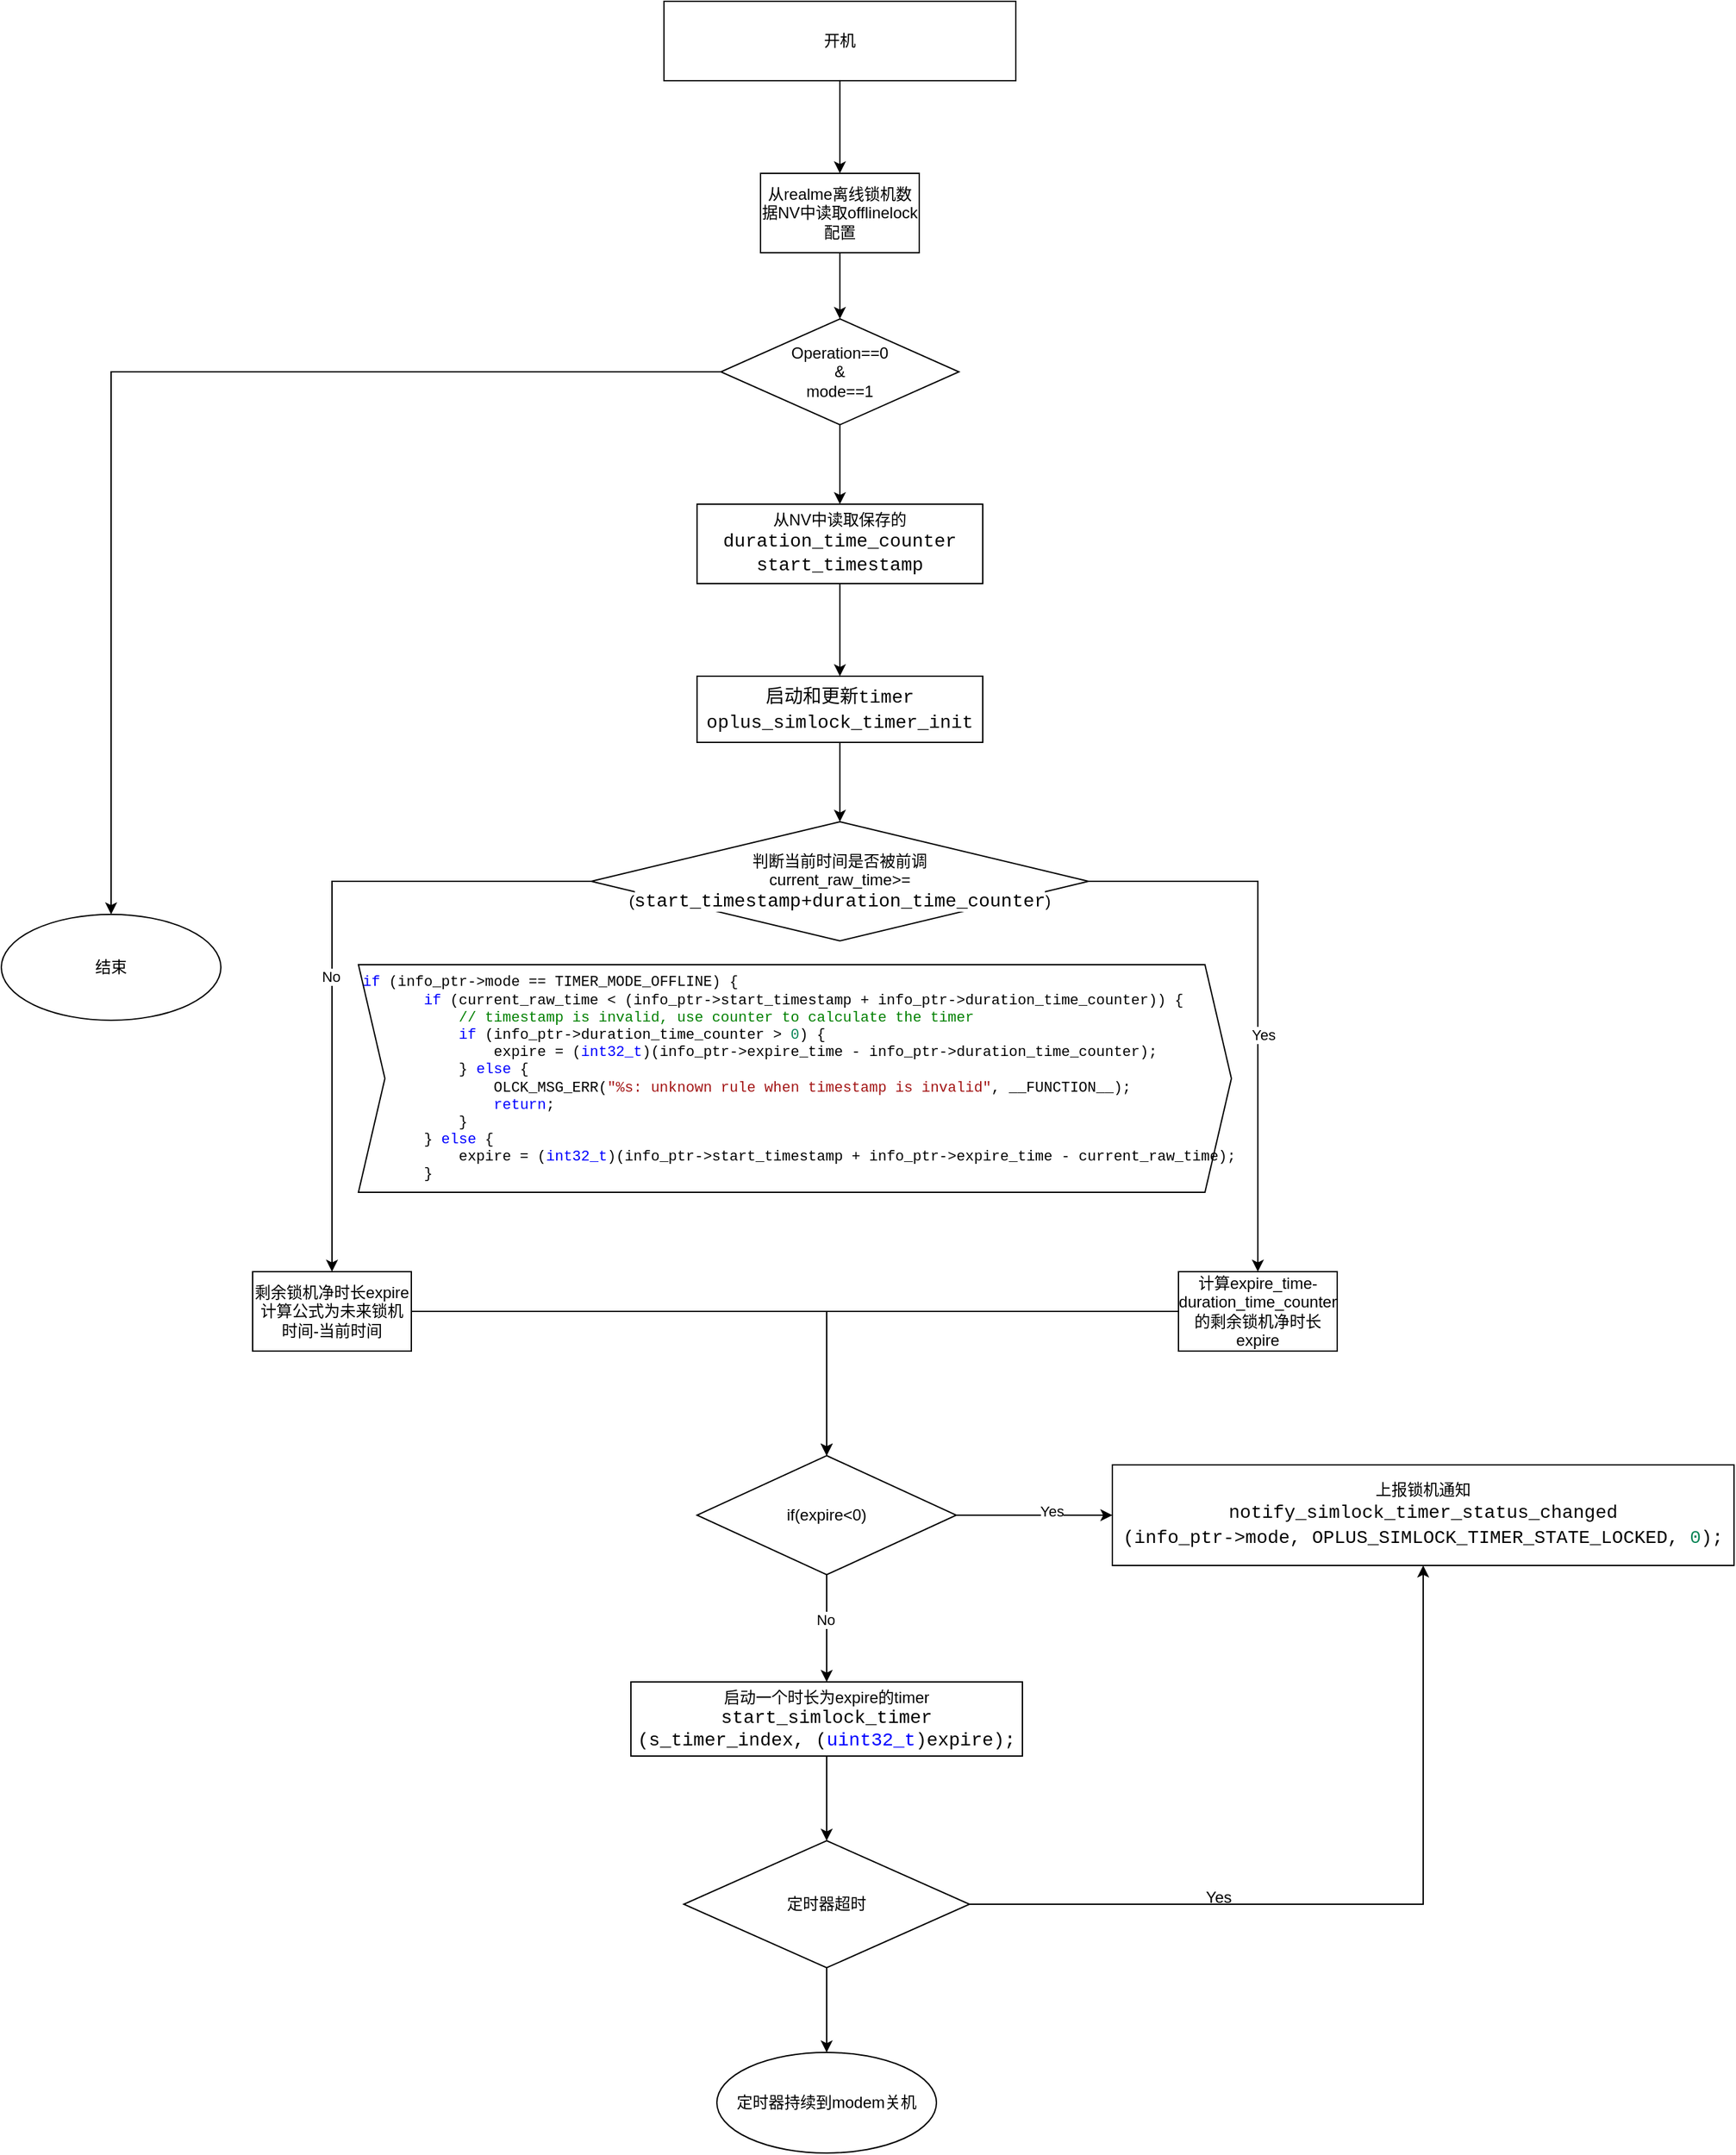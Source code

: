 <mxfile version="24.7.7">
  <diagram name="第 1 页" id="qGLRZSGBIb6sqEb73nAY">
    <mxGraphModel dx="2561" dy="995" grid="1" gridSize="10" guides="1" tooltips="1" connect="1" arrows="1" fold="1" page="1" pageScale="1" pageWidth="827" pageHeight="1169" math="0" shadow="0">
      <root>
        <mxCell id="0" />
        <mxCell id="1" parent="0" />
        <mxCell id="Ixe8CfQsJjF_cKo8F8-q-3" value="" style="edgeStyle=orthogonalEdgeStyle;rounded=0;orthogonalLoop=1;jettySize=auto;html=1;" edge="1" parent="1" source="Ixe8CfQsJjF_cKo8F8-q-1" target="Ixe8CfQsJjF_cKo8F8-q-2">
          <mxGeometry relative="1" as="geometry" />
        </mxCell>
        <mxCell id="Ixe8CfQsJjF_cKo8F8-q-1" value="开机" style="rounded=0;whiteSpace=wrap;html=1;" vertex="1" parent="1">
          <mxGeometry x="281" y="70" width="266" height="60" as="geometry" />
        </mxCell>
        <mxCell id="Ixe8CfQsJjF_cKo8F8-q-5" value="" style="edgeStyle=orthogonalEdgeStyle;rounded=0;orthogonalLoop=1;jettySize=auto;html=1;" edge="1" parent="1" source="Ixe8CfQsJjF_cKo8F8-q-2" target="Ixe8CfQsJjF_cKo8F8-q-4">
          <mxGeometry relative="1" as="geometry" />
        </mxCell>
        <mxCell id="Ixe8CfQsJjF_cKo8F8-q-2" value="从realme离线锁机数据NV中读取offlinelock配置" style="whiteSpace=wrap;html=1;rounded=0;" vertex="1" parent="1">
          <mxGeometry x="354" y="200" width="120" height="60" as="geometry" />
        </mxCell>
        <mxCell id="Ixe8CfQsJjF_cKo8F8-q-7" value="" style="edgeStyle=orthogonalEdgeStyle;rounded=0;orthogonalLoop=1;jettySize=auto;html=1;" edge="1" parent="1" source="Ixe8CfQsJjF_cKo8F8-q-4" target="Ixe8CfQsJjF_cKo8F8-q-6">
          <mxGeometry relative="1" as="geometry" />
        </mxCell>
        <mxCell id="Ixe8CfQsJjF_cKo8F8-q-10" value="" style="edgeStyle=orthogonalEdgeStyle;rounded=0;orthogonalLoop=1;jettySize=auto;html=1;" edge="1" parent="1" source="Ixe8CfQsJjF_cKo8F8-q-4" target="Ixe8CfQsJjF_cKo8F8-q-9">
          <mxGeometry relative="1" as="geometry" />
        </mxCell>
        <mxCell id="Ixe8CfQsJjF_cKo8F8-q-4" value="Operation==0&lt;div&gt;&amp;amp;&lt;div&gt;mode==1&lt;/div&gt;&lt;/div&gt;" style="rhombus;whiteSpace=wrap;html=1;rounded=0;" vertex="1" parent="1">
          <mxGeometry x="324" y="310" width="180" height="80" as="geometry" />
        </mxCell>
        <mxCell id="Ixe8CfQsJjF_cKo8F8-q-12" value="" style="edgeStyle=orthogonalEdgeStyle;rounded=0;orthogonalLoop=1;jettySize=auto;html=1;" edge="1" parent="1" source="Ixe8CfQsJjF_cKo8F8-q-6" target="Ixe8CfQsJjF_cKo8F8-q-11">
          <mxGeometry relative="1" as="geometry" />
        </mxCell>
        <mxCell id="Ixe8CfQsJjF_cKo8F8-q-6" value="从NV中读取保存的&lt;div&gt;&lt;span style=&quot;font-size: 14px; background-color: rgb(255, 255, 255); font-family: Consolas, &amp;quot;Courier New&amp;quot;, monospace; white-space: pre;&quot;&gt;duration_time_counter&lt;/span&gt;&lt;div style=&quot;font-size: 14px;&quot;&gt;&lt;div style=&quot;background-color: rgb(255, 255, 255); font-family: Consolas, &amp;quot;Courier New&amp;quot;, monospace; line-height: 19px; white-space: pre;&quot;&gt;start_timestamp&lt;/div&gt;&lt;/div&gt;&lt;/div&gt;" style="whiteSpace=wrap;html=1;rounded=0;" vertex="1" parent="1">
          <mxGeometry x="306" y="450" width="216" height="60" as="geometry" />
        </mxCell>
        <mxCell id="Ixe8CfQsJjF_cKo8F8-q-15" value="" style="edgeStyle=orthogonalEdgeStyle;rounded=0;orthogonalLoop=1;jettySize=auto;html=1;" edge="1" parent="1" source="Ixe8CfQsJjF_cKo8F8-q-8" target="Ixe8CfQsJjF_cKo8F8-q-14">
          <mxGeometry relative="1" as="geometry" />
        </mxCell>
        <mxCell id="Ixe8CfQsJjF_cKo8F8-q-18" value="No" style="edgeLabel;html=1;align=center;verticalAlign=middle;resizable=0;points=[];" vertex="1" connectable="0" parent="Ixe8CfQsJjF_cKo8F8-q-15">
          <mxGeometry x="0.089" y="-1" relative="1" as="geometry">
            <mxPoint as="offset" />
          </mxGeometry>
        </mxCell>
        <mxCell id="Ixe8CfQsJjF_cKo8F8-q-17" value="" style="edgeStyle=orthogonalEdgeStyle;rounded=0;orthogonalLoop=1;jettySize=auto;html=1;" edge="1" parent="1" source="Ixe8CfQsJjF_cKo8F8-q-8" target="Ixe8CfQsJjF_cKo8F8-q-16">
          <mxGeometry relative="1" as="geometry" />
        </mxCell>
        <mxCell id="Ixe8CfQsJjF_cKo8F8-q-23" value="Yes" style="edgeLabel;html=1;align=center;verticalAlign=middle;resizable=0;points=[];" vertex="1" connectable="0" parent="Ixe8CfQsJjF_cKo8F8-q-17">
          <mxGeometry x="0.151" y="4" relative="1" as="geometry">
            <mxPoint as="offset" />
          </mxGeometry>
        </mxCell>
        <mxCell id="Ixe8CfQsJjF_cKo8F8-q-8" value="&lt;div&gt;判断当前时间是否被前调&lt;/div&gt;current_raw_time&amp;gt;=(&lt;span style=&quot;font-family: Consolas, &amp;quot;Courier New&amp;quot;, monospace; font-size: 14px; white-space: pre; background-color: rgb(255, 255, 255);&quot;&gt;start_timestamp+&lt;/span&gt;&lt;span style=&quot;font-family: Consolas, &amp;quot;Courier New&amp;quot;, monospace; font-size: 14px; white-space: pre; background-color: rgb(255, 255, 255);&quot;&gt;duration_time_counter&lt;/span&gt;)" style="rhombus;whiteSpace=wrap;html=1;rounded=0;" vertex="1" parent="1">
          <mxGeometry x="226" y="690" width="376" height="90" as="geometry" />
        </mxCell>
        <mxCell id="Ixe8CfQsJjF_cKo8F8-q-9" value="结束" style="ellipse;whiteSpace=wrap;html=1;rounded=0;" vertex="1" parent="1">
          <mxGeometry x="-220" y="760" width="166" height="80" as="geometry" />
        </mxCell>
        <mxCell id="Ixe8CfQsJjF_cKo8F8-q-13" style="edgeStyle=orthogonalEdgeStyle;rounded=0;orthogonalLoop=1;jettySize=auto;html=1;exitX=0.5;exitY=1;exitDx=0;exitDy=0;entryX=0.5;entryY=0;entryDx=0;entryDy=0;" edge="1" parent="1" source="Ixe8CfQsJjF_cKo8F8-q-11" target="Ixe8CfQsJjF_cKo8F8-q-8">
          <mxGeometry relative="1" as="geometry" />
        </mxCell>
        <mxCell id="Ixe8CfQsJjF_cKo8F8-q-11" value="&lt;div style=&quot;background-color: rgb(255, 255, 255); font-family: Consolas, &amp;quot;Courier New&amp;quot;, monospace; font-size: 14px; line-height: 19px; white-space: pre;&quot;&gt;启动和更新timer&lt;/div&gt;&lt;div style=&quot;background-color: rgb(255, 255, 255); font-family: Consolas, &amp;quot;Courier New&amp;quot;, monospace; font-size: 14px; line-height: 19px; white-space: pre;&quot;&gt;oplus_simlock_timer_init&lt;/div&gt;" style="whiteSpace=wrap;html=1;rounded=0;" vertex="1" parent="1">
          <mxGeometry x="306" y="580" width="216" height="50" as="geometry" />
        </mxCell>
        <mxCell id="Ixe8CfQsJjF_cKo8F8-q-28" style="edgeStyle=orthogonalEdgeStyle;rounded=0;orthogonalLoop=1;jettySize=auto;html=1;exitX=1;exitY=0.5;exitDx=0;exitDy=0;entryX=0.5;entryY=0;entryDx=0;entryDy=0;" edge="1" parent="1" source="Ixe8CfQsJjF_cKo8F8-q-14" target="Ixe8CfQsJjF_cKo8F8-q-24">
          <mxGeometry relative="1" as="geometry" />
        </mxCell>
        <mxCell id="Ixe8CfQsJjF_cKo8F8-q-14" value="剩余锁机净时长expire计算公式为未来锁机时间-当前时间" style="whiteSpace=wrap;html=1;rounded=0;" vertex="1" parent="1">
          <mxGeometry x="-30" y="1030" width="120" height="60" as="geometry" />
        </mxCell>
        <mxCell id="Ixe8CfQsJjF_cKo8F8-q-29" style="edgeStyle=orthogonalEdgeStyle;rounded=0;orthogonalLoop=1;jettySize=auto;html=1;exitX=0;exitY=0.5;exitDx=0;exitDy=0;entryX=0.5;entryY=0;entryDx=0;entryDy=0;" edge="1" parent="1" source="Ixe8CfQsJjF_cKo8F8-q-16" target="Ixe8CfQsJjF_cKo8F8-q-24">
          <mxGeometry relative="1" as="geometry" />
        </mxCell>
        <mxCell id="Ixe8CfQsJjF_cKo8F8-q-16" value="计算expire_time-duration_time_counter的剩余锁机净时长expire" style="whiteSpace=wrap;html=1;rounded=0;" vertex="1" parent="1">
          <mxGeometry x="670" y="1030" width="120" height="60" as="geometry" />
        </mxCell>
        <mxCell id="Ixe8CfQsJjF_cKo8F8-q-19" value="Yes" style="text;html=1;align=center;verticalAlign=middle;resizable=0;points=[];autosize=1;strokeColor=none;fillColor=none;" vertex="1" parent="1">
          <mxGeometry x="660" y="798" width="40" height="30" as="geometry" />
        </mxCell>
        <mxCell id="Ixe8CfQsJjF_cKo8F8-q-22" value="&lt;div style=&quot;font-family: Consolas, &amp;quot;Courier New&amp;quot;, monospace; text-align: left; white-space: pre; font-size: 11px;&quot;&gt;&lt;font style=&quot;font-size: 11px;&quot;&gt;&amp;nbsp;&lt;span style=&quot;color: rgb(0, 0, 255); font-size: 11px;&quot;&gt;if&lt;/span&gt; (info_ptr-&amp;gt;mode == TIMER_MODE_OFFLINE) {&lt;/font&gt;&lt;/div&gt;&lt;div style=&quot;font-family: Consolas, &amp;quot;Courier New&amp;quot;, monospace; text-align: left; white-space: pre; font-size: 11px;&quot;&gt;&lt;font style=&quot;font-size: 11px;&quot;&gt;&amp;nbsp; &amp;nbsp; &amp;nbsp; &amp;nbsp; &lt;span style=&quot;color: rgb(0, 0, 255); font-size: 11px;&quot;&gt;if&lt;/span&gt; (current_raw_time &amp;lt; (info_ptr-&amp;gt;start_timestamp + info_ptr-&amp;gt;duration_time_counter)) {&lt;/font&gt;&lt;/div&gt;&lt;div style=&quot;font-family: Consolas, &amp;quot;Courier New&amp;quot;, monospace; text-align: left; white-space: pre; font-size: 11px;&quot;&gt;&lt;font style=&quot;font-size: 11px;&quot;&gt;&amp;nbsp; &amp;nbsp; &amp;nbsp; &amp;nbsp; &amp;nbsp; &amp;nbsp; &lt;span style=&quot;color: rgb(0, 128, 0); font-size: 11px;&quot;&gt;// timestamp is invalid, use counter to calculate the timer&lt;/span&gt;&lt;/font&gt;&lt;/div&gt;&lt;div style=&quot;font-family: Consolas, &amp;quot;Courier New&amp;quot;, monospace; text-align: left; white-space: pre; font-size: 11px;&quot;&gt;&lt;font style=&quot;font-size: 11px;&quot;&gt;&amp;nbsp; &amp;nbsp; &amp;nbsp; &amp;nbsp; &amp;nbsp; &amp;nbsp; &lt;span style=&quot;color: rgb(0, 0, 255); font-size: 11px;&quot;&gt;if&lt;/span&gt; (info_ptr-&amp;gt;duration_time_counter &amp;gt; &lt;span style=&quot;color: rgb(9, 134, 88); font-size: 11px;&quot;&gt;0&lt;/span&gt;) {&lt;/font&gt;&lt;/div&gt;&lt;div style=&quot;font-family: Consolas, &amp;quot;Courier New&amp;quot;, monospace; text-align: left; white-space: pre; font-size: 11px;&quot;&gt;&lt;font style=&quot;font-size: 11px;&quot;&gt;&amp;nbsp; &amp;nbsp; &amp;nbsp; &amp;nbsp; &amp;nbsp; &amp;nbsp; &amp;nbsp; &amp;nbsp; expire = (&lt;span style=&quot;color: rgb(0, 0, 255); font-size: 11px;&quot;&gt;int32_t&lt;/span&gt;)(info_ptr-&amp;gt;expire_time - info_ptr-&amp;gt;duration_time_counter);&lt;/font&gt;&lt;/div&gt;&lt;div style=&quot;font-family: Consolas, &amp;quot;Courier New&amp;quot;, monospace; text-align: left; white-space: pre; font-size: 11px;&quot;&gt;&lt;font style=&quot;font-size: 11px;&quot;&gt;&amp;nbsp; &amp;nbsp; &amp;nbsp; &amp;nbsp; &amp;nbsp; &amp;nbsp; } &lt;span style=&quot;color: rgb(0, 0, 255); font-size: 11px;&quot;&gt;else&lt;/span&gt; {&lt;/font&gt;&lt;/div&gt;&lt;div style=&quot;font-family: Consolas, &amp;quot;Courier New&amp;quot;, monospace; text-align: left; white-space: pre; font-size: 11px;&quot;&gt;&lt;font style=&quot;font-size: 11px;&quot;&gt;&amp;nbsp; &amp;nbsp; &amp;nbsp; &amp;nbsp; &amp;nbsp; &amp;nbsp; &amp;nbsp; &amp;nbsp; OLCK_MSG_ERR(&lt;span style=&quot;color: rgb(163, 21, 21); font-size: 11px;&quot;&gt;&quot;%s: unknown rule when timestamp is invalid&quot;&lt;/span&gt;, __FUNCTION__);&lt;/font&gt;&lt;/div&gt;&lt;div style=&quot;font-family: Consolas, &amp;quot;Courier New&amp;quot;, monospace; text-align: left; white-space: pre; font-size: 11px;&quot;&gt;&lt;font style=&quot;font-size: 11px;&quot;&gt;&amp;nbsp; &amp;nbsp; &amp;nbsp; &amp;nbsp; &amp;nbsp; &amp;nbsp; &amp;nbsp; &amp;nbsp; &lt;span style=&quot;color: rgb(0, 0, 255); font-size: 11px;&quot;&gt;return&lt;/span&gt;;&lt;/font&gt;&lt;/div&gt;&lt;div style=&quot;font-family: Consolas, &amp;quot;Courier New&amp;quot;, monospace; text-align: left; white-space: pre; font-size: 11px;&quot;&gt;&lt;font style=&quot;font-size: 11px;&quot;&gt;&amp;nbsp; &amp;nbsp; &amp;nbsp; &amp;nbsp; &amp;nbsp; &amp;nbsp; }&lt;/font&gt;&lt;/div&gt;&lt;div style=&quot;font-family: Consolas, &amp;quot;Courier New&amp;quot;, monospace; text-align: left; white-space: pre; font-size: 11px;&quot;&gt;&lt;font style=&quot;font-size: 11px;&quot;&gt;&amp;nbsp; &amp;nbsp; &amp;nbsp; &amp;nbsp; } &lt;span style=&quot;color: rgb(0, 0, 255); font-size: 11px;&quot;&gt;else&lt;/span&gt; {&lt;/font&gt;&lt;/div&gt;&lt;div style=&quot;font-family: Consolas, &amp;quot;Courier New&amp;quot;, monospace; text-align: left; white-space: pre; font-size: 11px;&quot;&gt;&lt;font style=&quot;font-size: 11px;&quot;&gt;&amp;nbsp; &amp;nbsp; &amp;nbsp; &amp;nbsp; &amp;nbsp; &amp;nbsp; expire = (&lt;span style=&quot;color: rgb(0, 0, 255); font-size: 11px;&quot;&gt;int32_t&lt;/span&gt;)(info_ptr-&amp;gt;start_timestamp + info_ptr-&amp;gt;expire_time - current_raw_time);&lt;/font&gt;&lt;/div&gt;&lt;div style=&quot;font-family: Consolas, &amp;quot;Courier New&amp;quot;, monospace; text-align: left; white-space: pre; font-size: 11px;&quot;&gt;&lt;font style=&quot;font-size: 11px;&quot;&gt;&amp;nbsp; &amp;nbsp; &amp;nbsp; &amp;nbsp; }&lt;/font&gt;&lt;/div&gt;" style="shape=step;perimeter=stepPerimeter;whiteSpace=wrap;html=1;fixedSize=1;" vertex="1" parent="1">
          <mxGeometry x="50" y="798" width="660" height="172" as="geometry" />
        </mxCell>
        <mxCell id="Ixe8CfQsJjF_cKo8F8-q-31" value="" style="edgeStyle=orthogonalEdgeStyle;rounded=0;orthogonalLoop=1;jettySize=auto;html=1;" edge="1" parent="1" source="Ixe8CfQsJjF_cKo8F8-q-24" target="Ixe8CfQsJjF_cKo8F8-q-30">
          <mxGeometry relative="1" as="geometry" />
        </mxCell>
        <mxCell id="Ixe8CfQsJjF_cKo8F8-q-35" value="No" style="edgeLabel;html=1;align=center;verticalAlign=middle;resizable=0;points=[];" vertex="1" connectable="0" parent="Ixe8CfQsJjF_cKo8F8-q-31">
          <mxGeometry x="-0.158" y="-1" relative="1" as="geometry">
            <mxPoint as="offset" />
          </mxGeometry>
        </mxCell>
        <mxCell id="Ixe8CfQsJjF_cKo8F8-q-33" value="" style="edgeStyle=orthogonalEdgeStyle;rounded=0;orthogonalLoop=1;jettySize=auto;html=1;" edge="1" parent="1" source="Ixe8CfQsJjF_cKo8F8-q-24" target="Ixe8CfQsJjF_cKo8F8-q-32">
          <mxGeometry relative="1" as="geometry" />
        </mxCell>
        <mxCell id="Ixe8CfQsJjF_cKo8F8-q-34" value="Yes" style="edgeLabel;html=1;align=center;verticalAlign=middle;resizable=0;points=[];" vertex="1" connectable="0" parent="Ixe8CfQsJjF_cKo8F8-q-33">
          <mxGeometry x="0.22" y="3" relative="1" as="geometry">
            <mxPoint as="offset" />
          </mxGeometry>
        </mxCell>
        <mxCell id="Ixe8CfQsJjF_cKo8F8-q-24" value="if(expire&amp;lt;0)" style="rhombus;whiteSpace=wrap;html=1;rounded=0;" vertex="1" parent="1">
          <mxGeometry x="306" y="1169" width="196" height="90" as="geometry" />
        </mxCell>
        <mxCell id="Ixe8CfQsJjF_cKo8F8-q-37" value="" style="edgeStyle=orthogonalEdgeStyle;rounded=0;orthogonalLoop=1;jettySize=auto;html=1;" edge="1" parent="1" source="Ixe8CfQsJjF_cKo8F8-q-30" target="Ixe8CfQsJjF_cKo8F8-q-36">
          <mxGeometry relative="1" as="geometry" />
        </mxCell>
        <mxCell id="Ixe8CfQsJjF_cKo8F8-q-30" value="启动一个时长为expire的timer&lt;div&gt;&lt;span style=&quot;background-color: rgb(255, 255, 255); font-family: Consolas, &amp;quot;Courier New&amp;quot;, monospace; font-size: 14px; white-space: pre;&quot;&gt;start_simlock_timer&lt;/span&gt;&lt;div&gt;&lt;span style=&quot;background-color: rgb(255, 255, 255); font-family: Consolas, &amp;quot;Courier New&amp;quot;, monospace; font-size: 14px; white-space: pre;&quot;&gt;(s_timer_index, (&lt;/span&gt;&lt;span style=&quot;font-family: Consolas, &amp;quot;Courier New&amp;quot;, monospace; font-size: 14px; white-space: pre; color: rgb(0, 0, 255);&quot;&gt;uint32_t&lt;/span&gt;&lt;span style=&quot;background-color: rgb(255, 255, 255); font-family: Consolas, &amp;quot;Courier New&amp;quot;, monospace; font-size: 14px; white-space: pre;&quot;&gt;)expire);&lt;/span&gt;&lt;/div&gt;&lt;/div&gt;" style="whiteSpace=wrap;html=1;rounded=0;" vertex="1" parent="1">
          <mxGeometry x="256" y="1340" width="296" height="56" as="geometry" />
        </mxCell>
        <mxCell id="Ixe8CfQsJjF_cKo8F8-q-32" value="上报锁机通知&lt;div&gt;&lt;div style=&quot;background-color: rgb(255, 255, 255); font-family: Consolas, &amp;quot;Courier New&amp;quot;, monospace; font-size: 14px; line-height: 19px; white-space: pre;&quot;&gt;notify_simlock_timer_status_changed&lt;/div&gt;&lt;div style=&quot;background-color: rgb(255, 255, 255); font-family: Consolas, &amp;quot;Courier New&amp;quot;, monospace; font-size: 14px; line-height: 19px; white-space: pre;&quot;&gt;(info_ptr-&amp;gt;mode, OPLUS_SIMLOCK_TIMER_STATE_LOCKED, &lt;span style=&quot;color: #098658;&quot;&gt;0&lt;/span&gt;);&lt;/div&gt;&lt;/div&gt;" style="whiteSpace=wrap;html=1;rounded=0;" vertex="1" parent="1">
          <mxGeometry x="620" y="1176" width="470" height="76" as="geometry" />
        </mxCell>
        <mxCell id="Ixe8CfQsJjF_cKo8F8-q-39" value="" style="edgeStyle=orthogonalEdgeStyle;rounded=0;orthogonalLoop=1;jettySize=auto;html=1;" edge="1" parent="1" source="Ixe8CfQsJjF_cKo8F8-q-36" target="Ixe8CfQsJjF_cKo8F8-q-38">
          <mxGeometry relative="1" as="geometry" />
        </mxCell>
        <mxCell id="Ixe8CfQsJjF_cKo8F8-q-40" style="edgeStyle=orthogonalEdgeStyle;rounded=0;orthogonalLoop=1;jettySize=auto;html=1;exitX=1;exitY=0.5;exitDx=0;exitDy=0;entryX=0.5;entryY=1;entryDx=0;entryDy=0;" edge="1" parent="1" source="Ixe8CfQsJjF_cKo8F8-q-36" target="Ixe8CfQsJjF_cKo8F8-q-32">
          <mxGeometry relative="1" as="geometry" />
        </mxCell>
        <mxCell id="Ixe8CfQsJjF_cKo8F8-q-36" value="定时器超时" style="rhombus;whiteSpace=wrap;html=1;rounded=0;" vertex="1" parent="1">
          <mxGeometry x="296" y="1460" width="216" height="96" as="geometry" />
        </mxCell>
        <mxCell id="Ixe8CfQsJjF_cKo8F8-q-38" value="定时器持续到modem关机" style="ellipse;whiteSpace=wrap;html=1;rounded=0;" vertex="1" parent="1">
          <mxGeometry x="321" y="1620" width="166" height="76" as="geometry" />
        </mxCell>
        <mxCell id="Ixe8CfQsJjF_cKo8F8-q-41" value="Yes" style="text;html=1;align=center;verticalAlign=middle;resizable=0;points=[];autosize=1;strokeColor=none;fillColor=none;" vertex="1" parent="1">
          <mxGeometry x="680" y="1488" width="40" height="30" as="geometry" />
        </mxCell>
      </root>
    </mxGraphModel>
  </diagram>
</mxfile>
